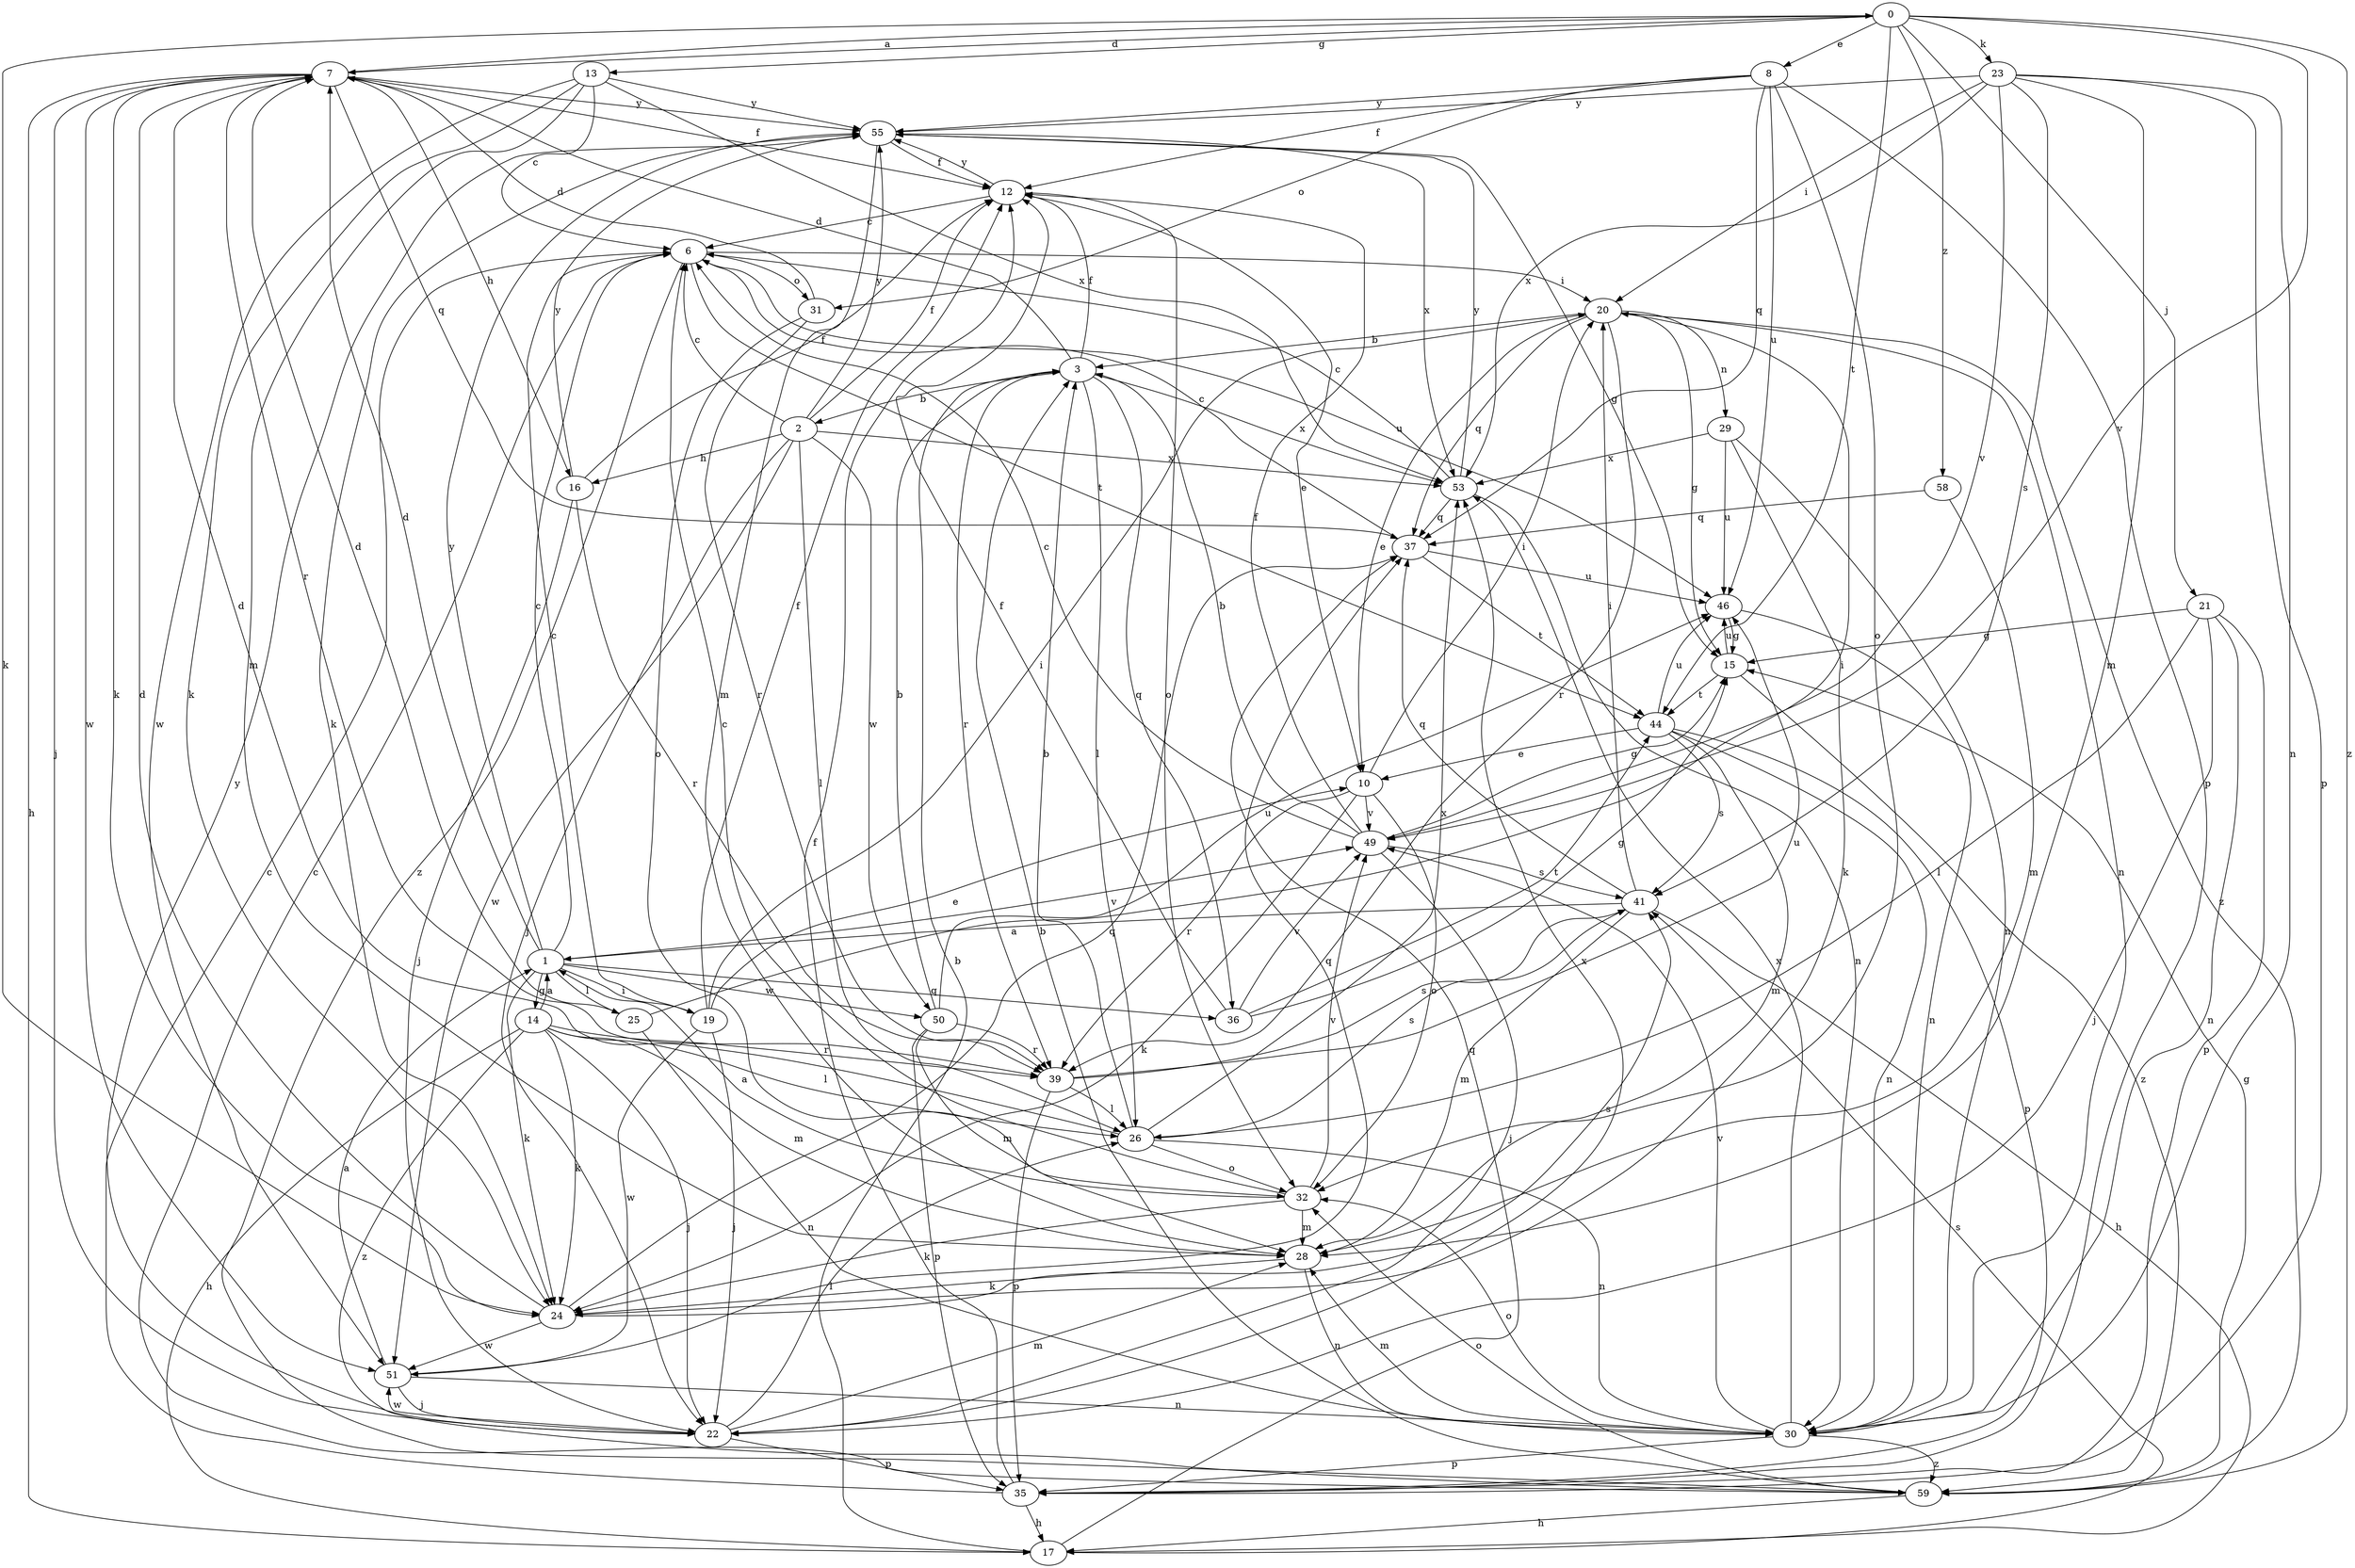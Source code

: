 strict digraph  {
0;
1;
2;
3;
6;
7;
8;
10;
12;
13;
14;
15;
16;
17;
19;
20;
21;
22;
23;
24;
25;
26;
28;
29;
30;
31;
32;
35;
36;
37;
39;
41;
44;
46;
49;
50;
51;
53;
55;
58;
59;
0 -> 7  [label=d];
0 -> 8  [label=e];
0 -> 13  [label=g];
0 -> 21  [label=j];
0 -> 23  [label=k];
0 -> 24  [label=k];
0 -> 44  [label=t];
0 -> 49  [label=v];
0 -> 58  [label=z];
0 -> 59  [label=z];
1 -> 6  [label=c];
1 -> 7  [label=d];
1 -> 14  [label=g];
1 -> 19  [label=i];
1 -> 24  [label=k];
1 -> 25  [label=l];
1 -> 36  [label=q];
1 -> 49  [label=v];
1 -> 50  [label=w];
1 -> 55  [label=y];
2 -> 6  [label=c];
2 -> 12  [label=f];
2 -> 16  [label=h];
2 -> 22  [label=j];
2 -> 26  [label=l];
2 -> 50  [label=w];
2 -> 51  [label=w];
2 -> 53  [label=x];
2 -> 55  [label=y];
3 -> 2  [label=b];
3 -> 7  [label=d];
3 -> 12  [label=f];
3 -> 26  [label=l];
3 -> 36  [label=q];
3 -> 39  [label=r];
3 -> 53  [label=x];
6 -> 20  [label=i];
6 -> 31  [label=o];
6 -> 44  [label=t];
6 -> 46  [label=u];
6 -> 59  [label=z];
7 -> 0  [label=a];
7 -> 12  [label=f];
7 -> 16  [label=h];
7 -> 17  [label=h];
7 -> 22  [label=j];
7 -> 24  [label=k];
7 -> 37  [label=q];
7 -> 39  [label=r];
7 -> 51  [label=w];
7 -> 55  [label=y];
8 -> 12  [label=f];
8 -> 31  [label=o];
8 -> 32  [label=o];
8 -> 35  [label=p];
8 -> 37  [label=q];
8 -> 46  [label=u];
8 -> 55  [label=y];
10 -> 20  [label=i];
10 -> 24  [label=k];
10 -> 32  [label=o];
10 -> 39  [label=r];
10 -> 49  [label=v];
12 -> 6  [label=c];
12 -> 10  [label=e];
12 -> 32  [label=o];
12 -> 55  [label=y];
13 -> 6  [label=c];
13 -> 24  [label=k];
13 -> 28  [label=m];
13 -> 51  [label=w];
13 -> 53  [label=x];
13 -> 55  [label=y];
14 -> 1  [label=a];
14 -> 17  [label=h];
14 -> 22  [label=j];
14 -> 24  [label=k];
14 -> 26  [label=l];
14 -> 28  [label=m];
14 -> 39  [label=r];
14 -> 59  [label=z];
15 -> 44  [label=t];
15 -> 46  [label=u];
15 -> 59  [label=z];
16 -> 12  [label=f];
16 -> 22  [label=j];
16 -> 39  [label=r];
16 -> 55  [label=y];
17 -> 3  [label=b];
17 -> 37  [label=q];
17 -> 41  [label=s];
19 -> 6  [label=c];
19 -> 10  [label=e];
19 -> 12  [label=f];
19 -> 20  [label=i];
19 -> 22  [label=j];
19 -> 51  [label=w];
20 -> 3  [label=b];
20 -> 10  [label=e];
20 -> 15  [label=g];
20 -> 29  [label=n];
20 -> 30  [label=n];
20 -> 37  [label=q];
20 -> 39  [label=r];
20 -> 59  [label=z];
21 -> 15  [label=g];
21 -> 22  [label=j];
21 -> 26  [label=l];
21 -> 30  [label=n];
21 -> 35  [label=p];
22 -> 26  [label=l];
22 -> 28  [label=m];
22 -> 35  [label=p];
22 -> 51  [label=w];
22 -> 53  [label=x];
22 -> 55  [label=y];
23 -> 20  [label=i];
23 -> 28  [label=m];
23 -> 30  [label=n];
23 -> 35  [label=p];
23 -> 41  [label=s];
23 -> 49  [label=v];
23 -> 53  [label=x];
23 -> 55  [label=y];
24 -> 7  [label=d];
24 -> 37  [label=q];
24 -> 41  [label=s];
24 -> 51  [label=w];
25 -> 7  [label=d];
25 -> 20  [label=i];
25 -> 30  [label=n];
26 -> 3  [label=b];
26 -> 7  [label=d];
26 -> 30  [label=n];
26 -> 32  [label=o];
26 -> 41  [label=s];
26 -> 53  [label=x];
28 -> 24  [label=k];
28 -> 30  [label=n];
29 -> 24  [label=k];
29 -> 30  [label=n];
29 -> 46  [label=u];
29 -> 53  [label=x];
30 -> 28  [label=m];
30 -> 32  [label=o];
30 -> 35  [label=p];
30 -> 49  [label=v];
30 -> 53  [label=x];
30 -> 59  [label=z];
31 -> 7  [label=d];
31 -> 32  [label=o];
31 -> 39  [label=r];
32 -> 1  [label=a];
32 -> 6  [label=c];
32 -> 24  [label=k];
32 -> 28  [label=m];
32 -> 49  [label=v];
35 -> 6  [label=c];
35 -> 12  [label=f];
35 -> 17  [label=h];
36 -> 12  [label=f];
36 -> 15  [label=g];
36 -> 44  [label=t];
36 -> 49  [label=v];
37 -> 6  [label=c];
37 -> 44  [label=t];
37 -> 46  [label=u];
39 -> 26  [label=l];
39 -> 35  [label=p];
39 -> 41  [label=s];
39 -> 46  [label=u];
41 -> 1  [label=a];
41 -> 17  [label=h];
41 -> 20  [label=i];
41 -> 28  [label=m];
41 -> 37  [label=q];
44 -> 10  [label=e];
44 -> 28  [label=m];
44 -> 30  [label=n];
44 -> 35  [label=p];
44 -> 41  [label=s];
44 -> 46  [label=u];
46 -> 15  [label=g];
46 -> 30  [label=n];
49 -> 3  [label=b];
49 -> 6  [label=c];
49 -> 12  [label=f];
49 -> 15  [label=g];
49 -> 22  [label=j];
49 -> 41  [label=s];
50 -> 3  [label=b];
50 -> 28  [label=m];
50 -> 35  [label=p];
50 -> 39  [label=r];
50 -> 46  [label=u];
51 -> 1  [label=a];
51 -> 22  [label=j];
51 -> 30  [label=n];
51 -> 37  [label=q];
53 -> 6  [label=c];
53 -> 30  [label=n];
53 -> 37  [label=q];
53 -> 55  [label=y];
55 -> 12  [label=f];
55 -> 15  [label=g];
55 -> 24  [label=k];
55 -> 28  [label=m];
55 -> 53  [label=x];
58 -> 28  [label=m];
58 -> 37  [label=q];
59 -> 3  [label=b];
59 -> 6  [label=c];
59 -> 15  [label=g];
59 -> 17  [label=h];
59 -> 32  [label=o];
}
